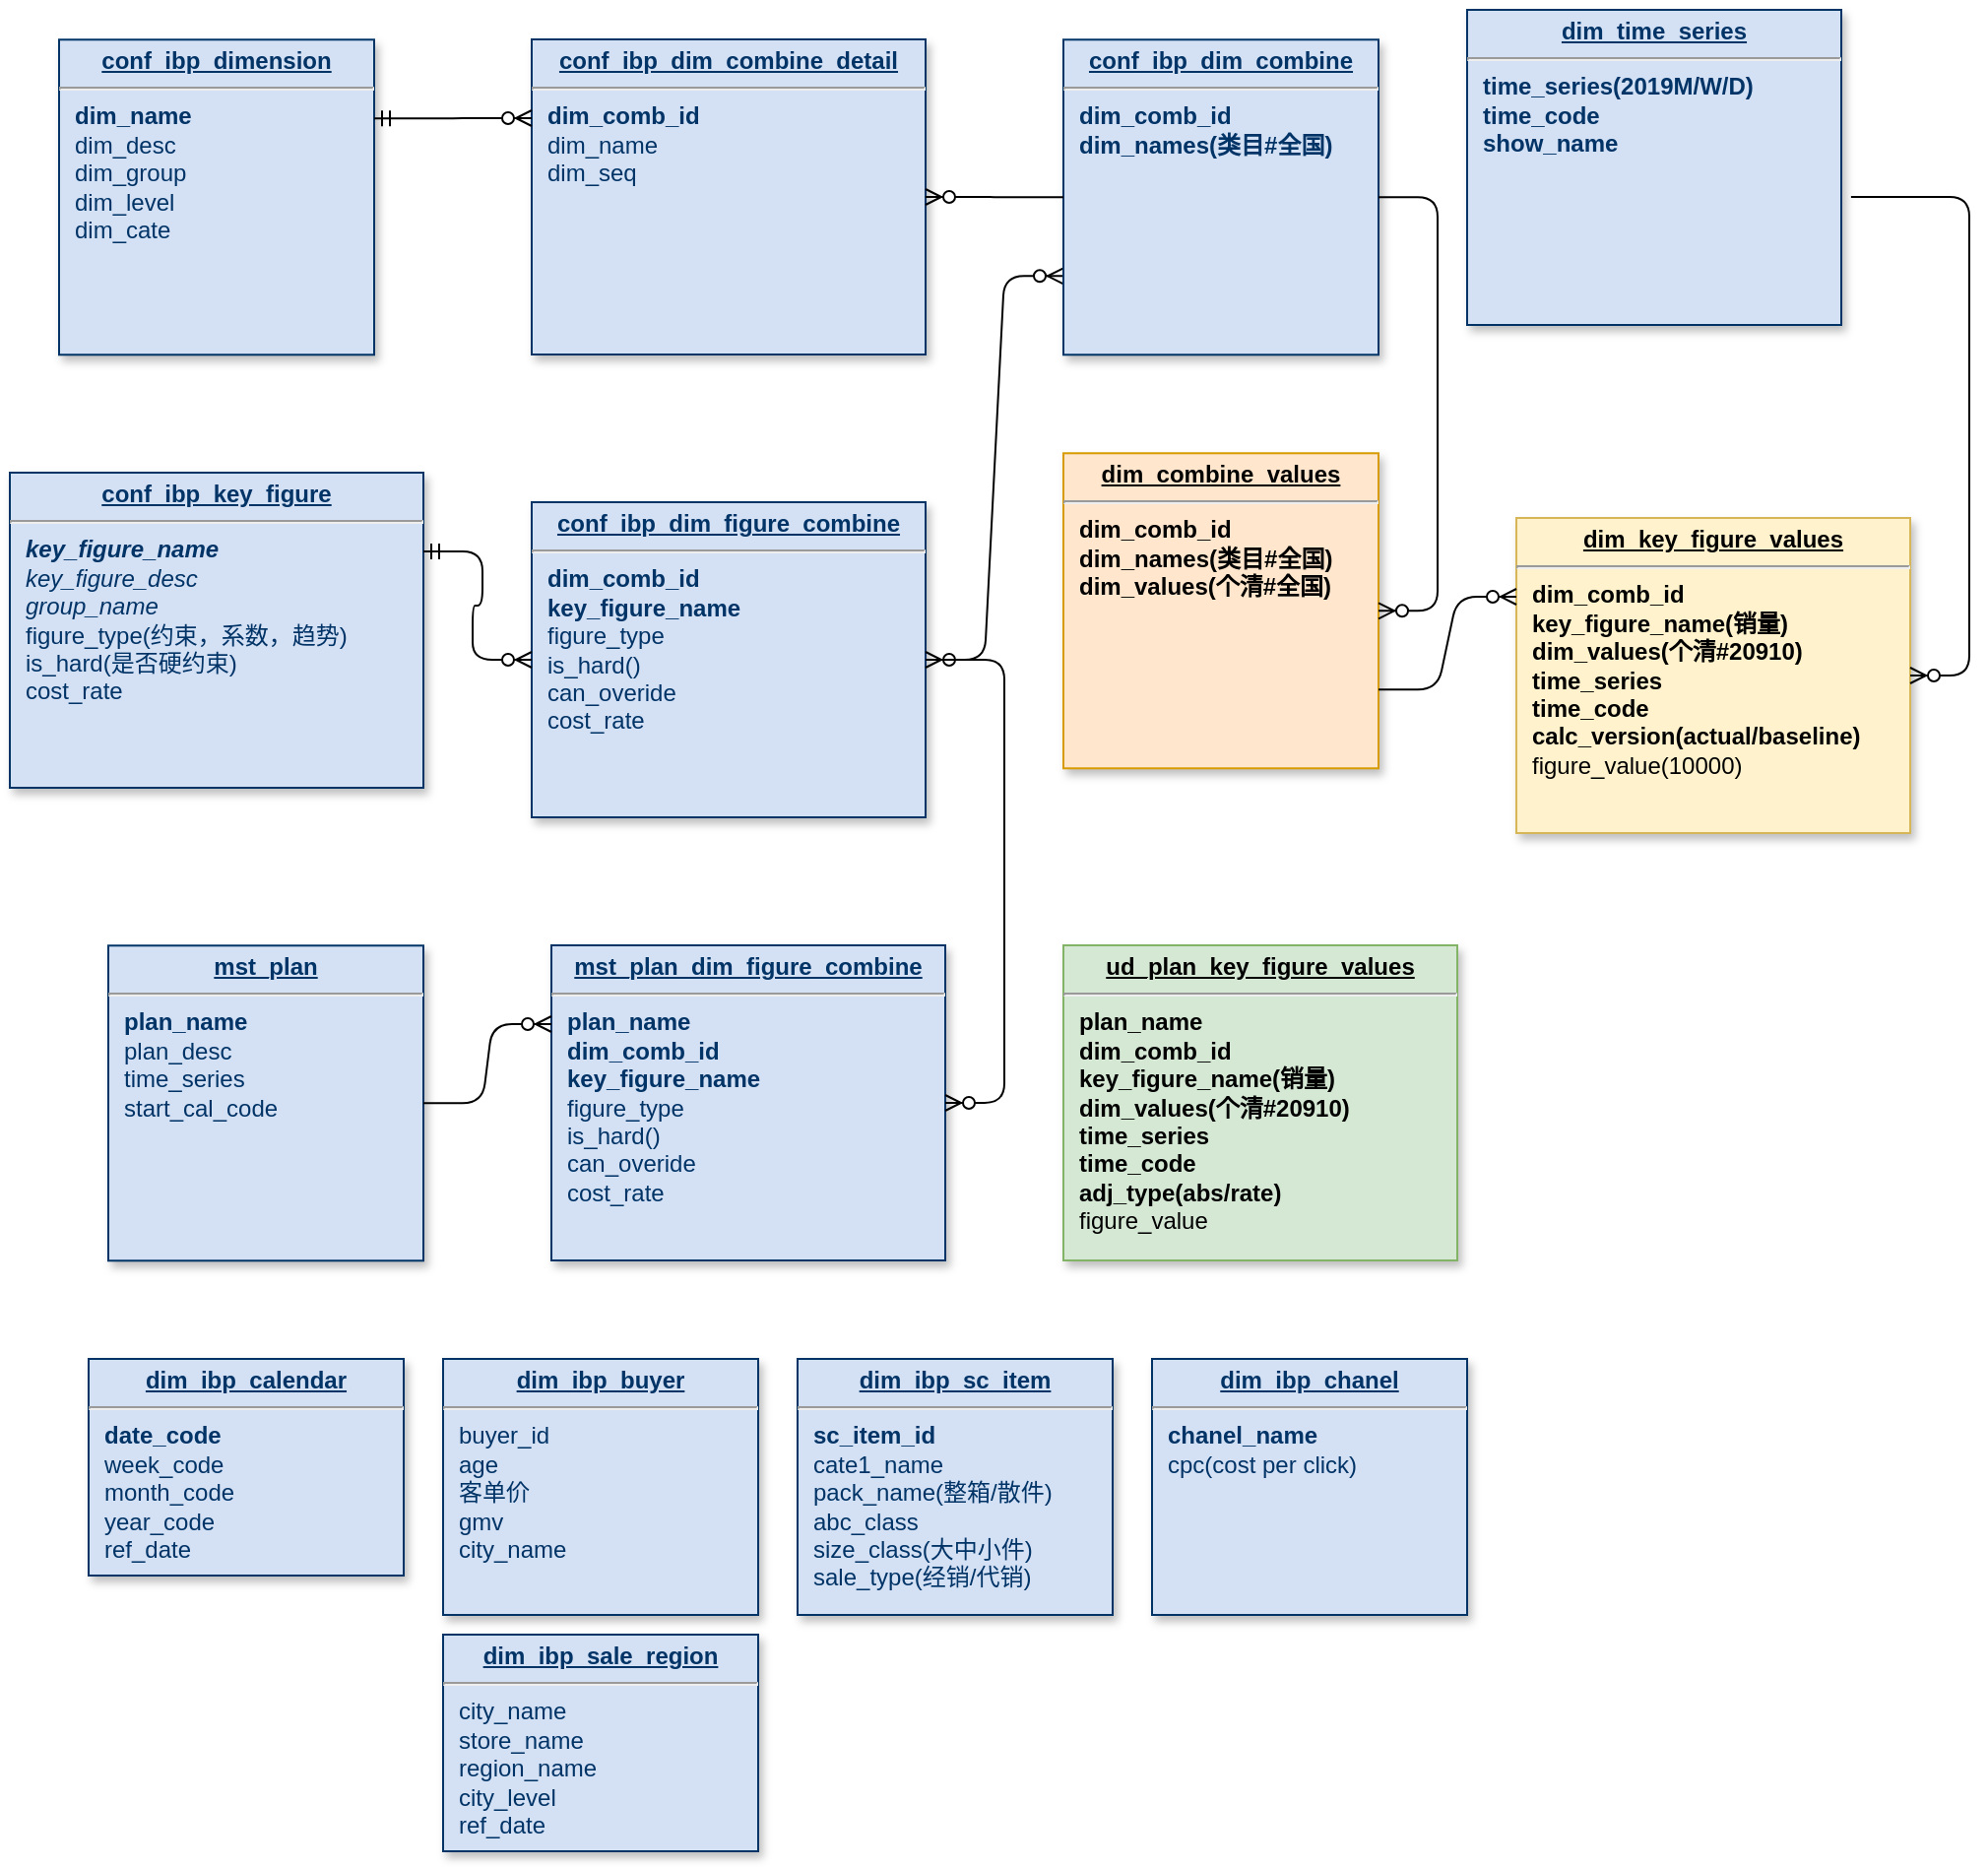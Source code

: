 <mxfile version="12.1.9" type="github" pages="2">
  <diagram name="数据准备" id="efa7a0a1-bf9b-a30e-e6df-94a7791c09e9">
    <mxGraphModel dx="1679" dy="472" grid="1" gridSize="10" guides="1" tooltips="1" connect="1" arrows="1" fold="1" page="1" pageScale="1" pageWidth="826" pageHeight="1169" background="#ffffff" math="0" shadow="0">
      <root>
        <mxCell id="0"/>
        <mxCell id="1" parent="0"/>
        <mxCell id="21" value="&lt;p style=&quot;margin: 0px ; margin-top: 4px ; text-align: center ; text-decoration: underline&quot;&gt;&lt;strong&gt;dim_ibp_calendar&lt;/strong&gt;&lt;/p&gt;&lt;hr&gt;&lt;p style=&quot;margin: 0px ; margin-left: 8px&quot;&gt;&lt;b&gt;date_code&lt;/b&gt;&lt;/p&gt;&lt;p style=&quot;margin: 0px ; margin-left: 8px&quot;&gt;week_code&lt;/p&gt;&lt;p style=&quot;margin: 0px ; margin-left: 8px&quot;&gt;month_code&lt;/p&gt;&lt;p style=&quot;margin: 0px ; margin-left: 8px&quot;&gt;year_code&lt;/p&gt;&lt;p style=&quot;margin: 0px ; margin-left: 8px&quot;&gt;ref_date&lt;/p&gt;" style="verticalAlign=top;align=left;overflow=fill;fontSize=12;fontFamily=Helvetica;html=1;strokeColor=#003366;shadow=1;fillColor=#D4E1F5;fontColor=#003366" parent="1" vertex="1">
          <mxGeometry x="-5" y="730" width="160" height="110" as="geometry"/>
        </mxCell>
        <mxCell id="25" value="&lt;p style=&quot;margin: 0px ; margin-top: 4px ; text-align: center ; text-decoration: underline&quot;&gt;&lt;b&gt;conf_ibp_dimension&lt;/b&gt;&lt;/p&gt;&lt;hr&gt;&lt;p style=&quot;margin: 0px ; margin-left: 8px&quot;&gt;&lt;span&gt;&lt;b&gt;dim_name&lt;/b&gt;&lt;/span&gt;&lt;br&gt;&lt;/p&gt;&lt;p style=&quot;margin: 0px ; margin-left: 8px&quot;&gt;dim_desc&lt;br&gt;&lt;/p&gt;&lt;p style=&quot;margin: 0px ; margin-left: 8px&quot;&gt;dim_group&lt;/p&gt;&lt;p style=&quot;margin: 0px ; margin-left: 8px&quot;&gt;dim_level&lt;/p&gt;&lt;p style=&quot;margin: 0px ; margin-left: 8px&quot;&gt;dim_cate&lt;/p&gt;" style="verticalAlign=top;align=left;overflow=fill;fontSize=12;fontFamily=Helvetica;html=1;strokeColor=#003366;shadow=1;fillColor=#D4E1F5;fontColor=#003366" parent="1" vertex="1">
          <mxGeometry x="-20.0" y="60.14" width="160" height="160" as="geometry"/>
        </mxCell>
        <mxCell id="3DZUNBf_pylobnUsO0X3-115" value="&lt;p style=&quot;margin: 0px ; margin-top: 4px ; text-align: center ; text-decoration: underline&quot;&gt;&lt;strong&gt;dim_ibp_sc_item&lt;/strong&gt;&lt;/p&gt;&lt;hr&gt;&lt;p style=&quot;margin: 0px ; margin-left: 8px&quot;&gt;&lt;b&gt;sc_item_id&lt;/b&gt;&lt;/p&gt;&lt;p style=&quot;margin: 0px ; margin-left: 8px&quot;&gt;cate1_name&lt;/p&gt;&lt;p style=&quot;margin: 0px ; margin-left: 8px&quot;&gt;&lt;span&gt;pack_name(整箱/散件)&lt;/span&gt;&lt;/p&gt;&lt;p style=&quot;margin: 0px ; margin-left: 8px&quot;&gt;&lt;span&gt;abc_class&lt;/span&gt;&lt;br&gt;&lt;/p&gt;&lt;p style=&quot;margin: 0px ; margin-left: 8px&quot;&gt;size_class(大中小件)&lt;/p&gt;&lt;p style=&quot;margin: 0px ; margin-left: 8px&quot;&gt;sale_type(经销/代销)&lt;/p&gt;" style="verticalAlign=top;align=left;overflow=fill;fontSize=12;fontFamily=Helvetica;html=1;strokeColor=#003366;shadow=1;fillColor=#D4E1F5;fontColor=#003366" vertex="1" parent="1">
          <mxGeometry x="355" y="730" width="160" height="130" as="geometry"/>
        </mxCell>
        <mxCell id="JFcOE48JS2AtZXo4onWM-112" value="&lt;p style=&quot;margin: 0px ; margin-top: 4px ; text-align: center ; text-decoration: underline&quot;&gt;&lt;strong&gt;dim_ibp_sale_region&lt;/strong&gt;&lt;/p&gt;&lt;hr&gt;&lt;p style=&quot;margin: 0px ; margin-left: 8px&quot;&gt;city_name&lt;/p&gt;&lt;p style=&quot;margin: 0px ; margin-left: 8px&quot;&gt;store_name&lt;/p&gt;&lt;p style=&quot;margin: 0px ; margin-left: 8px&quot;&gt;region_name&lt;/p&gt;&lt;p style=&quot;margin: 0px ; margin-left: 8px&quot;&gt;city_level&lt;/p&gt;&lt;p style=&quot;margin: 0px ; margin-left: 8px&quot;&gt;ref_date&lt;/p&gt;" style="verticalAlign=top;align=left;overflow=fill;fontSize=12;fontFamily=Helvetica;html=1;strokeColor=#003366;shadow=1;fillColor=#D4E1F5;fontColor=#003366" vertex="1" parent="1">
          <mxGeometry x="175" y="870" width="160" height="110" as="geometry"/>
        </mxCell>
        <mxCell id="JFcOE48JS2AtZXo4onWM-113" value="&lt;p style=&quot;margin: 0px ; margin-top: 4px ; text-align: center ; text-decoration: underline&quot;&gt;&lt;b&gt;conf_ibp_key_figure&lt;/b&gt;&lt;/p&gt;&lt;hr&gt;&lt;p style=&quot;margin: 0px ; margin-left: 8px&quot;&gt;&lt;i&gt;&lt;b&gt;key_figure_name&lt;/b&gt;&lt;/i&gt;&lt;br&gt;&lt;/p&gt;&lt;p style=&quot;margin: 0px ; margin-left: 8px&quot;&gt;&lt;i&gt;key_figure_desc&lt;/i&gt;&lt;/p&gt;&lt;p style=&quot;margin: 0px ; margin-left: 8px&quot;&gt;&lt;i&gt;group_name&lt;/i&gt;&lt;/p&gt;&lt;p style=&quot;margin: 0px ; margin-left: 8px&quot;&gt;&lt;span&gt;figure_type(约束，系数，趋势)&lt;/span&gt;&lt;/p&gt;&lt;p style=&quot;margin: 0px ; margin-left: 8px&quot;&gt;is_hard(是否硬约束)&lt;/p&gt;&lt;p style=&quot;margin: 0px ; margin-left: 8px&quot;&gt;cost_rate&lt;/p&gt;" style="verticalAlign=top;align=left;overflow=fill;fontSize=12;fontFamily=Helvetica;html=1;strokeColor=#003366;shadow=1;fillColor=#D4E1F5;fontColor=#003366" vertex="1" parent="1">
          <mxGeometry x="-45" y="280" width="210" height="160" as="geometry"/>
        </mxCell>
        <mxCell id="JFcOE48JS2AtZXo4onWM-117" value="&lt;p style=&quot;margin: 0px ; margin-top: 4px ; text-align: center ; text-decoration: underline&quot;&gt;&lt;strong&gt;dim_ibp_buyer&lt;/strong&gt;&lt;/p&gt;&lt;hr&gt;&lt;p style=&quot;margin: 0px ; margin-left: 8px&quot;&gt;buyer_id&lt;/p&gt;&lt;p style=&quot;margin: 0px ; margin-left: 8px&quot;&gt;age&lt;/p&gt;&lt;p style=&quot;margin: 0px ; margin-left: 8px&quot;&gt;客单价&lt;/p&gt;&lt;p style=&quot;margin: 0px ; margin-left: 8px&quot;&gt;gmv&lt;/p&gt;&lt;p style=&quot;margin: 0px ; margin-left: 8px&quot;&gt;city_name&lt;/p&gt;&lt;p style=&quot;margin: 0px ; margin-left: 8px&quot;&gt;&lt;br&gt;&lt;/p&gt;&lt;p style=&quot;margin: 0px ; margin-left: 8px&quot;&gt;&lt;br&gt;&lt;/p&gt;" style="verticalAlign=top;align=left;overflow=fill;fontSize=12;fontFamily=Helvetica;html=1;strokeColor=#003366;shadow=1;fillColor=#D4E1F5;fontColor=#003366" vertex="1" parent="1">
          <mxGeometry x="175" y="730" width="160" height="130" as="geometry"/>
        </mxCell>
        <mxCell id="wF-CPIEMSfGUa-PFWlyZ-112" value="&lt;p style=&quot;margin: 0px ; margin-top: 4px ; text-align: center ; text-decoration: underline&quot;&gt;&lt;b&gt;conf_ibp_dim_combine_detail&lt;/b&gt;&lt;/p&gt;&lt;hr&gt;&lt;p style=&quot;margin: 0px ; margin-left: 8px&quot;&gt;&lt;span&gt;&lt;b&gt;dim_comb_id&lt;/b&gt;&lt;/span&gt;&lt;br&gt;&lt;/p&gt;&lt;p style=&quot;margin: 0px ; margin-left: 8px&quot;&gt;dim_name&lt;/p&gt;&lt;p style=&quot;margin: 0px ; margin-left: 8px&quot;&gt;dim_seq&lt;/p&gt;" style="verticalAlign=top;align=left;overflow=fill;fontSize=12;fontFamily=Helvetica;html=1;strokeColor=#003366;shadow=1;fillColor=#D4E1F5;fontColor=#003366" vertex="1" parent="1">
          <mxGeometry x="220" y="60" width="200" height="160" as="geometry"/>
        </mxCell>
        <mxCell id="wF-CPIEMSfGUa-PFWlyZ-113" value="&lt;p style=&quot;margin: 0px ; margin-top: 4px ; text-align: center ; text-decoration: underline&quot;&gt;&lt;b&gt;conf_ibp_dim_figure_combine&lt;/b&gt;&lt;/p&gt;&lt;hr&gt;&lt;p style=&quot;margin: 0px ; margin-left: 8px&quot;&gt;&lt;span&gt;&lt;b&gt;dim_comb_id&lt;/b&gt;&lt;/span&gt;&lt;br&gt;&lt;/p&gt;&lt;p style=&quot;margin: 0px ; margin-left: 8px&quot;&gt;&lt;b&gt;key_figure_name&lt;/b&gt;&lt;/p&gt;&lt;p style=&quot;margin: 0px ; margin-left: 8px&quot;&gt;figure_type&lt;/p&gt;&lt;p style=&quot;margin: 0px ; margin-left: 8px&quot;&gt;is_hard()&lt;/p&gt;&lt;p style=&quot;margin: 0px ; margin-left: 8px&quot;&gt;can_overide&lt;/p&gt;&lt;p style=&quot;margin: 0px ; margin-left: 8px&quot;&gt;cost_rate&lt;/p&gt;" style="verticalAlign=top;align=left;overflow=fill;fontSize=12;fontFamily=Helvetica;html=1;strokeColor=#003366;shadow=1;fillColor=#D4E1F5;fontColor=#003366" vertex="1" parent="1">
          <mxGeometry x="220" y="295" width="200" height="160" as="geometry"/>
        </mxCell>
        <mxCell id="wF-CPIEMSfGUa-PFWlyZ-117" value="" style="edgeStyle=entityRelationEdgeStyle;fontSize=12;html=1;endArrow=ERzeroToMany;startArrow=ERmandOne;exitX=1;exitY=0.25;exitDx=0;exitDy=0;entryX=0;entryY=0.25;entryDx=0;entryDy=0;" edge="1" parent="1" source="25" target="wF-CPIEMSfGUa-PFWlyZ-112">
          <mxGeometry width="100" height="100" relative="1" as="geometry">
            <mxPoint x="150" y="250" as="sourcePoint"/>
            <mxPoint x="250" y="150" as="targetPoint"/>
          </mxGeometry>
        </mxCell>
        <mxCell id="wF-CPIEMSfGUa-PFWlyZ-118" value="" style="edgeStyle=entityRelationEdgeStyle;fontSize=12;html=1;endArrow=ERzeroToMany;startArrow=ERmandOne;exitX=1;exitY=0.25;exitDx=0;exitDy=0;" edge="1" parent="1" source="JFcOE48JS2AtZXo4onWM-113" target="wF-CPIEMSfGUa-PFWlyZ-113">
          <mxGeometry width="100" height="100" relative="1" as="geometry">
            <mxPoint x="180" y="320" as="sourcePoint"/>
            <mxPoint x="280" y="220" as="targetPoint"/>
          </mxGeometry>
        </mxCell>
        <mxCell id="wF-CPIEMSfGUa-PFWlyZ-125" value="" style="edgeStyle=entityRelationEdgeStyle;fontSize=12;html=1;endArrow=ERzeroToMany;endFill=1;startArrow=ERzeroToMany;entryX=0;entryY=0.75;entryDx=0;entryDy=0;" edge="1" parent="1" source="wF-CPIEMSfGUa-PFWlyZ-113" target="wF-CPIEMSfGUa-PFWlyZ-129">
          <mxGeometry width="100" height="100" relative="1" as="geometry">
            <mxPoint x="190" y="270" as="sourcePoint"/>
            <mxPoint x="470" y="181" as="targetPoint"/>
          </mxGeometry>
        </mxCell>
        <mxCell id="wF-CPIEMSfGUa-PFWlyZ-126" value="&lt;p style=&quot;margin: 0px ; margin-top: 4px ; text-align: center ; text-decoration: underline&quot;&gt;&lt;b&gt;dim_combine_values&lt;/b&gt;&lt;/p&gt;&lt;hr&gt;&lt;p style=&quot;margin: 0px ; margin-left: 8px&quot;&gt;&lt;span&gt;&lt;b&gt;dim_comb_id&lt;/b&gt;&lt;/span&gt;&lt;/p&gt;&lt;p style=&quot;margin: 0px ; margin-left: 8px&quot;&gt;&lt;span&gt;&lt;b&gt;dim_names(类目#全国)&lt;/b&gt;&lt;/span&gt;&lt;/p&gt;&lt;p style=&quot;margin: 0px ; margin-left: 8px&quot;&gt;&lt;b&gt;dim_values(个清#全国)&lt;/b&gt;&lt;/p&gt;" style="verticalAlign=top;align=left;overflow=fill;fontSize=12;fontFamily=Helvetica;html=1;strokeColor=#d79b00;shadow=1;fillColor=#ffe6cc;" vertex="1" parent="1">
          <mxGeometry x="490" y="270.14" width="160" height="160" as="geometry"/>
        </mxCell>
        <mxCell id="wF-CPIEMSfGUa-PFWlyZ-128" value="&lt;p style=&quot;margin: 0px ; margin-top: 4px ; text-align: center ; text-decoration: underline&quot;&gt;&lt;b&gt;dim_key_figure_values&lt;/b&gt;&lt;/p&gt;&lt;hr&gt;&lt;p style=&quot;margin: 0px ; margin-left: 8px&quot;&gt;&lt;span&gt;&lt;b&gt;dim_comb_id&lt;/b&gt;&lt;/span&gt;&lt;/p&gt;&lt;p style=&quot;margin: 0px ; margin-left: 8px&quot;&gt;&lt;span&gt;&lt;b&gt;key_figure_name(销量)&lt;/b&gt;&lt;/span&gt;&lt;/p&gt;&lt;p style=&quot;margin: 0px ; margin-left: 8px&quot;&gt;&lt;b&gt;dim_values(个清#20910)&lt;/b&gt;&lt;/p&gt;&lt;p style=&quot;margin: 0px ; margin-left: 8px&quot;&gt;&lt;b&gt;time_series&lt;/b&gt;&lt;/p&gt;&lt;p style=&quot;margin: 0px ; margin-left: 8px&quot;&gt;&lt;b&gt;time_code&lt;/b&gt;&lt;br&gt;&lt;/p&gt;&lt;p style=&quot;margin: 0px ; margin-left: 8px&quot;&gt;&lt;b&gt;calc_version(actual/baseline)&lt;/b&gt;&lt;/p&gt;&lt;p style=&quot;margin: 0px ; margin-left: 8px&quot;&gt;figure_value(10000)&lt;/p&gt;" style="verticalAlign=top;align=left;overflow=fill;fontSize=12;fontFamily=Helvetica;html=1;strokeColor=#d6b656;shadow=1;fillColor=#fff2cc;" vertex="1" parent="1">
          <mxGeometry x="720" y="303" width="200" height="160" as="geometry"/>
        </mxCell>
        <mxCell id="wF-CPIEMSfGUa-PFWlyZ-129" value="&lt;p style=&quot;margin: 0px ; margin-top: 4px ; text-align: center ; text-decoration: underline&quot;&gt;&lt;b&gt;conf_ibp_dim_combine&lt;/b&gt;&lt;/p&gt;&lt;hr&gt;&lt;p style=&quot;margin: 0px 0px 0px 8px&quot;&gt;&lt;b&gt;dim_comb_id&lt;/b&gt;&lt;/p&gt;&lt;p style=&quot;margin: 0px 0px 0px 8px&quot;&gt;&lt;b&gt;dim_names(类目#全国)&lt;/b&gt;&lt;/p&gt;" style="verticalAlign=top;align=left;overflow=fill;fontSize=12;fontFamily=Helvetica;html=1;strokeColor=#003366;shadow=1;fillColor=#D4E1F5;fontColor=#003366" vertex="1" parent="1">
          <mxGeometry x="490.0" y="60.14" width="160" height="160" as="geometry"/>
        </mxCell>
        <mxCell id="wF-CPIEMSfGUa-PFWlyZ-130" value="" style="edgeStyle=entityRelationEdgeStyle;fontSize=12;html=1;endArrow=ERzeroToMany;endFill=1;" edge="1" parent="1" source="wF-CPIEMSfGUa-PFWlyZ-129" target="wF-CPIEMSfGUa-PFWlyZ-112">
          <mxGeometry width="100" height="100" relative="1" as="geometry">
            <mxPoint x="430" y="120" as="sourcePoint"/>
            <mxPoint x="530" y="20" as="targetPoint"/>
          </mxGeometry>
        </mxCell>
        <mxCell id="wF-CPIEMSfGUa-PFWlyZ-131" value="" style="edgeStyle=entityRelationEdgeStyle;fontSize=12;html=1;endArrow=ERzeroToMany;endFill=1;exitX=1;exitY=0.5;exitDx=0;exitDy=0;" edge="1" parent="1" source="wF-CPIEMSfGUa-PFWlyZ-129" target="wF-CPIEMSfGUa-PFWlyZ-126">
          <mxGeometry width="100" height="100" relative="1" as="geometry">
            <mxPoint x="680" y="70" as="sourcePoint"/>
            <mxPoint x="780" y="-30" as="targetPoint"/>
          </mxGeometry>
        </mxCell>
        <mxCell id="wF-CPIEMSfGUa-PFWlyZ-132" value="&lt;p style=&quot;margin: 0px ; margin-top: 4px ; text-align: center ; text-decoration: underline&quot;&gt;&lt;b&gt;dim_time_series&lt;/b&gt;&lt;/p&gt;&lt;hr&gt;&lt;p style=&quot;margin: 0px ; margin-left: 8px&quot;&gt;&lt;b&gt;time_series(2019M/W/D)&lt;/b&gt;&lt;/p&gt;&lt;p style=&quot;margin: 0px ; margin-left: 8px&quot;&gt;&lt;b&gt;time_code&lt;/b&gt;&lt;/p&gt;&lt;p style=&quot;margin: 0px ; margin-left: 8px&quot;&gt;&lt;b&gt;show_name&lt;/b&gt;&lt;/p&gt;&lt;p style=&quot;margin: 0px ; margin-left: 8px&quot;&gt;&lt;b&gt;&lt;br&gt;&lt;/b&gt;&lt;/p&gt;" style="verticalAlign=top;align=left;overflow=fill;fontSize=12;fontFamily=Helvetica;html=1;strokeColor=#003366;shadow=1;fillColor=#D4E1F5;fontColor=#003366" vertex="1" parent="1">
          <mxGeometry x="695" y="45" width="190" height="160" as="geometry"/>
        </mxCell>
        <mxCell id="wF-CPIEMSfGUa-PFWlyZ-134" value="" style="edgeStyle=entityRelationEdgeStyle;fontSize=12;html=1;endArrow=ERzeroToMany;endFill=1;exitX=1;exitY=0.75;exitDx=0;exitDy=0;entryX=0;entryY=0.25;entryDx=0;entryDy=0;" edge="1" parent="1" source="wF-CPIEMSfGUa-PFWlyZ-126" target="wF-CPIEMSfGUa-PFWlyZ-128">
          <mxGeometry width="100" height="100" relative="1" as="geometry">
            <mxPoint x="560" y="490" as="sourcePoint"/>
            <mxPoint x="660" y="390" as="targetPoint"/>
          </mxGeometry>
        </mxCell>
        <mxCell id="wF-CPIEMSfGUa-PFWlyZ-135" value="" style="edgeStyle=entityRelationEdgeStyle;fontSize=12;html=1;endArrow=ERzeroToMany;endFill=1;exitX=1.026;exitY=0.594;exitDx=0;exitDy=0;exitPerimeter=0;" edge="1" parent="1" source="wF-CPIEMSfGUa-PFWlyZ-132" target="wF-CPIEMSfGUa-PFWlyZ-128">
          <mxGeometry width="100" height="100" relative="1" as="geometry">
            <mxPoint x="900" y="530" as="sourcePoint"/>
            <mxPoint x="850" y="480" as="targetPoint"/>
          </mxGeometry>
        </mxCell>
        <mxCell id="wF-CPIEMSfGUa-PFWlyZ-136" value="&lt;p style=&quot;margin: 0px ; margin-top: 4px ; text-align: center ; text-decoration: underline&quot;&gt;&lt;strong&gt;dim_ibp_chanel&lt;/strong&gt;&lt;/p&gt;&lt;hr&gt;&lt;p style=&quot;margin: 0px ; margin-left: 8px&quot;&gt;&lt;b&gt;chanel_name&lt;/b&gt;&lt;/p&gt;&lt;p style=&quot;margin: 0px ; margin-left: 8px&quot;&gt;cpc(cost per click)&lt;/p&gt;" style="verticalAlign=top;align=left;overflow=fill;fontSize=12;fontFamily=Helvetica;html=1;strokeColor=#003366;shadow=1;fillColor=#D4E1F5;fontColor=#003366" vertex="1" parent="1">
          <mxGeometry x="535" y="730" width="160" height="130" as="geometry"/>
        </mxCell>
        <mxCell id="wF-CPIEMSfGUa-PFWlyZ-138" value="&lt;p style=&quot;margin: 0px ; margin-top: 4px ; text-align: center ; text-decoration: underline&quot;&gt;&lt;b&gt;mst_plan&lt;/b&gt;&lt;/p&gt;&lt;hr&gt;&lt;p style=&quot;margin: 0px ; margin-left: 8px&quot;&gt;&lt;span&gt;&lt;b&gt;plan_name&lt;/b&gt;&lt;/span&gt;&lt;br&gt;&lt;/p&gt;&lt;p style=&quot;margin: 0px ; margin-left: 8px&quot;&gt;plan_desc&lt;br&gt;&lt;/p&gt;&lt;p style=&quot;margin: 0px ; margin-left: 8px&quot;&gt;time_series&lt;/p&gt;&lt;p style=&quot;margin: 0px ; margin-left: 8px&quot;&gt;start_cal_code&lt;/p&gt;&lt;p style=&quot;margin: 0px ; margin-left: 8px&quot;&gt;&lt;br&gt;&lt;/p&gt;" style="verticalAlign=top;align=left;overflow=fill;fontSize=12;fontFamily=Helvetica;html=1;strokeColor=#003366;shadow=1;fillColor=#D4E1F5;fontColor=#003366" vertex="1" parent="1">
          <mxGeometry x="5.0" y="520.14" width="160" height="160" as="geometry"/>
        </mxCell>
        <mxCell id="wF-CPIEMSfGUa-PFWlyZ-139" value="&lt;p style=&quot;margin: 0px ; margin-top: 4px ; text-align: center ; text-decoration: underline&quot;&gt;&lt;b&gt;mst_plan_dim_figure_combine&lt;/b&gt;&lt;/p&gt;&lt;hr&gt;&lt;p style=&quot;margin: 0px ; margin-left: 8px&quot;&gt;&lt;span&gt;&lt;b&gt;plan_name&lt;/b&gt;&lt;/span&gt;&lt;br&gt;&lt;/p&gt;&lt;p style=&quot;margin: 0px 0px 0px 8px&quot;&gt;&lt;b&gt;dim_comb_id&lt;/b&gt;&lt;br&gt;&lt;/p&gt;&lt;p style=&quot;margin: 0px 0px 0px 8px&quot;&gt;&lt;b&gt;key_figure_name&lt;/b&gt;&lt;/p&gt;&lt;p style=&quot;margin: 0px 0px 0px 8px&quot;&gt;figure_type&lt;/p&gt;&lt;p style=&quot;margin: 0px 0px 0px 8px&quot;&gt;is_hard()&lt;/p&gt;&lt;p style=&quot;margin: 0px 0px 0px 8px&quot;&gt;can_overide&lt;/p&gt;&lt;p style=&quot;margin: 0px 0px 0px 8px&quot;&gt;cost_rate&lt;/p&gt;&lt;p style=&quot;margin: 0px ; margin-left: 8px&quot;&gt;&lt;br&gt;&lt;/p&gt;" style="verticalAlign=top;align=left;overflow=fill;fontSize=12;fontFamily=Helvetica;html=1;strokeColor=#003366;shadow=1;fillColor=#D4E1F5;fontColor=#003366" vertex="1" parent="1">
          <mxGeometry x="230" y="520" width="200" height="160" as="geometry"/>
        </mxCell>
        <mxCell id="wF-CPIEMSfGUa-PFWlyZ-141" value="" style="edgeStyle=entityRelationEdgeStyle;fontSize=12;html=1;endArrow=ERzeroToMany;endFill=1;exitX=1;exitY=0.5;exitDx=0;exitDy=0;entryX=0;entryY=0.25;entryDx=0;entryDy=0;" edge="1" parent="1" source="wF-CPIEMSfGUa-PFWlyZ-138" target="wF-CPIEMSfGUa-PFWlyZ-139">
          <mxGeometry width="100" height="100" relative="1" as="geometry">
            <mxPoint x="640" y="626" as="sourcePoint"/>
            <mxPoint x="360" y="576" as="targetPoint"/>
          </mxGeometry>
        </mxCell>
        <mxCell id="wF-CPIEMSfGUa-PFWlyZ-142" value="" style="edgeStyle=entityRelationEdgeStyle;fontSize=12;html=1;endArrow=ERzeroToMany;endFill=1;" edge="1" parent="1" source="wF-CPIEMSfGUa-PFWlyZ-113" target="wF-CPIEMSfGUa-PFWlyZ-139">
          <mxGeometry width="100" height="100" relative="1" as="geometry">
            <mxPoint x="530" y="570" as="sourcePoint"/>
            <mxPoint x="630" y="470" as="targetPoint"/>
          </mxGeometry>
        </mxCell>
        <mxCell id="wF-CPIEMSfGUa-PFWlyZ-143" value="&lt;p style=&quot;margin: 0px ; margin-top: 4px ; text-align: center ; text-decoration: underline&quot;&gt;&lt;b&gt;ud_plan_key_figure_values&lt;/b&gt;&lt;/p&gt;&lt;hr&gt;&lt;p style=&quot;margin: 0px ; margin-left: 8px&quot;&gt;&lt;span&gt;&lt;b&gt;plan_name&lt;/b&gt;&lt;/span&gt;&lt;br&gt;&lt;/p&gt;&lt;p style=&quot;margin: 0px 0px 0px 8px&quot;&gt;&lt;b&gt;dim_comb_id&lt;/b&gt;&lt;br&gt;&lt;/p&gt;&lt;p style=&quot;margin: 0px 0px 0px 8px&quot;&gt;&lt;b&gt;key_figure_name(销量)&lt;/b&gt;&lt;/p&gt;&lt;p style=&quot;margin: 0px 0px 0px 8px&quot;&gt;&lt;b&gt;dim_values(个清#20910)&lt;/b&gt;&lt;/p&gt;&lt;p style=&quot;margin: 0px 0px 0px 8px&quot;&gt;&lt;b&gt;time_series&lt;/b&gt;&lt;/p&gt;&lt;p style=&quot;margin: 0px 0px 0px 8px&quot;&gt;&lt;b&gt;time_code&lt;/b&gt;&lt;/p&gt;&lt;p style=&quot;margin: 0px 0px 0px 8px&quot;&gt;&lt;b&gt;adj_type(abs/rate)&lt;/b&gt;&lt;/p&gt;&lt;p style=&quot;margin: 0px 0px 0px 8px&quot;&gt;figure_value&lt;b&gt;&lt;br&gt;&lt;/b&gt;&lt;/p&gt;&lt;p style=&quot;margin: 0px ; margin-left: 8px&quot;&gt;&lt;br&gt;&lt;/p&gt;" style="verticalAlign=top;align=left;overflow=fill;fontSize=12;fontFamily=Helvetica;html=1;strokeColor=#82b366;shadow=1;fillColor=#d5e8d4;" vertex="1" parent="1">
          <mxGeometry x="490" y="520" width="200" height="160" as="geometry"/>
        </mxCell>
      </root>
    </mxGraphModel>
  </diagram>
  <diagram id="soCKKxfmZ7NhsK_nBnD1" name="模型输入">
    <mxGraphModel dx="1024" dy="566" grid="1" gridSize="10" guides="1" tooltips="1" connect="1" arrows="1" fold="1" page="1" pageScale="1" pageWidth="827" pageHeight="1169" math="0" shadow="0">
      <root>
        <mxCell id="P91cjPpShCtE_ZG0dUON-0"/>
        <mxCell id="P91cjPpShCtE_ZG0dUON-1" parent="P91cjPpShCtE_ZG0dUON-0"/>
      </root>
    </mxGraphModel>
  </diagram>
</mxfile>
